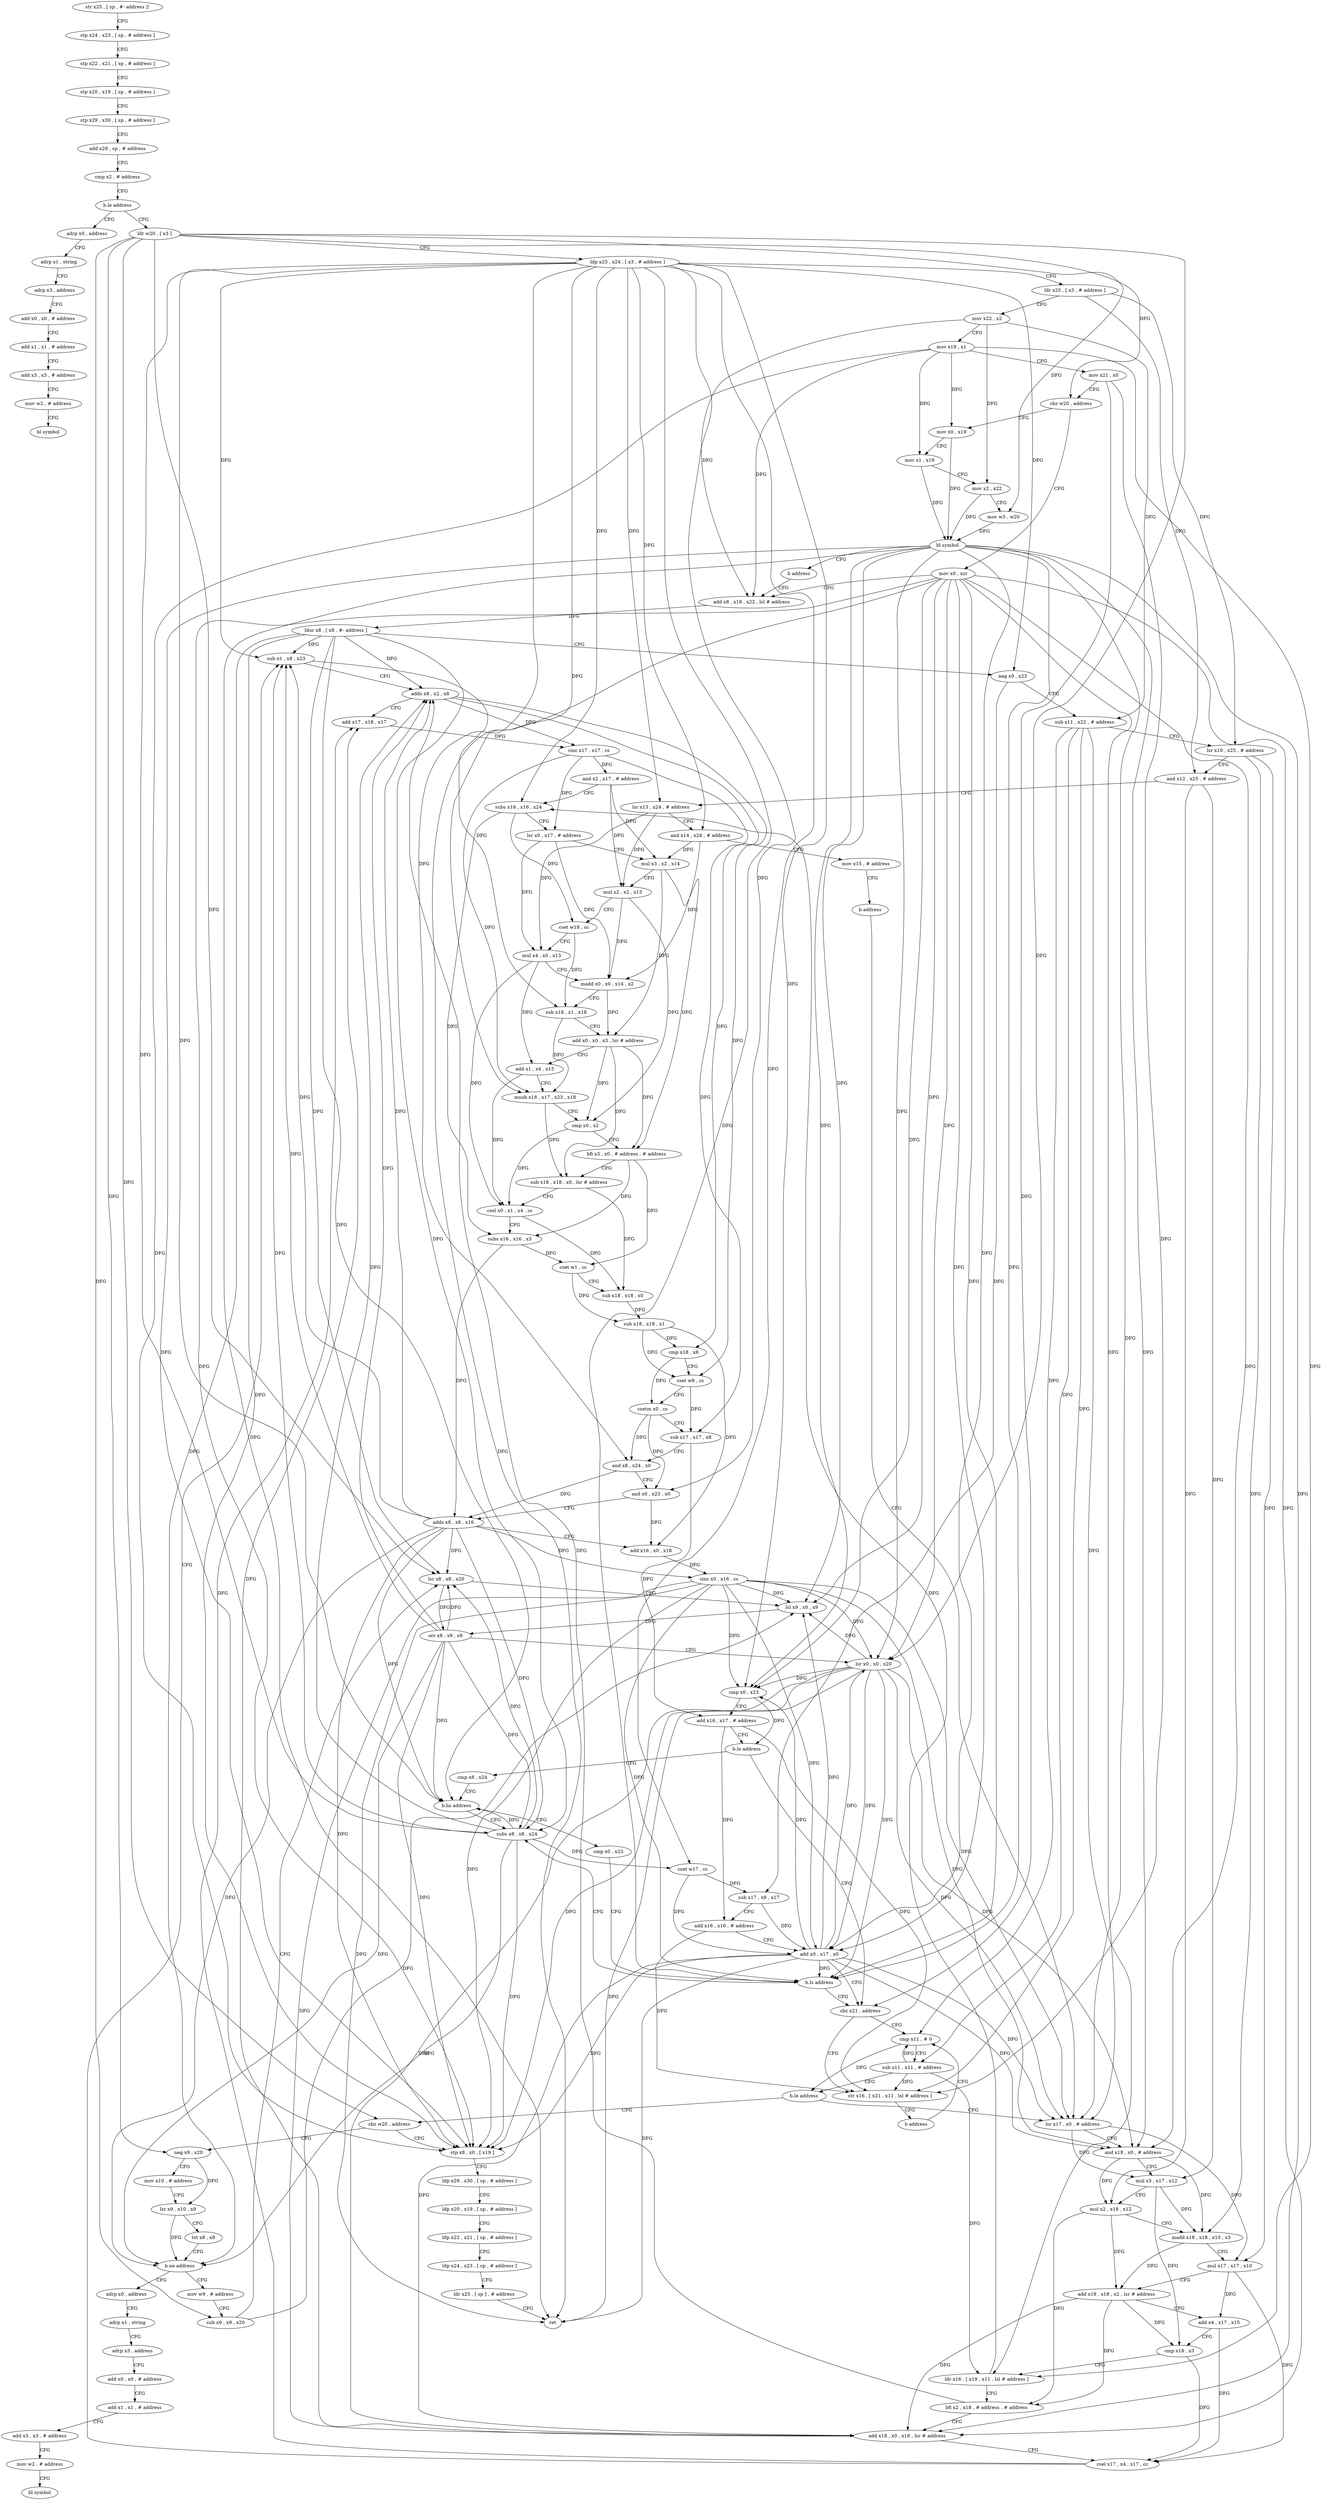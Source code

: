 digraph "func" {
"4243160" [label = "str x25 , [ sp , #- address ]!" ]
"4243164" [label = "stp x24 , x23 , [ sp , # address ]" ]
"4243168" [label = "stp x22 , x21 , [ sp , # address ]" ]
"4243172" [label = "stp x20 , x19 , [ sp , # address ]" ]
"4243176" [label = "stp x29 , x30 , [ sp , # address ]" ]
"4243180" [label = "add x29 , sp , # address" ]
"4243184" [label = "cmp x2 , # address" ]
"4243188" [label = "b.le address" ]
"4243620" [label = "adrp x0 , address" ]
"4243192" [label = "ldr w20 , [ x3 ]" ]
"4243624" [label = "adrp x1 , string" ]
"4243628" [label = "adrp x3 , address" ]
"4243632" [label = "add x0 , x0 , # address" ]
"4243636" [label = "add x1 , x1 , # address" ]
"4243640" [label = "add x3 , x3 , # address" ]
"4243644" [label = "mov w2 , # address" ]
"4243648" [label = "bl symbol" ]
"4243196" [label = "ldp x23 , x24 , [ x3 , # address ]" ]
"4243200" [label = "ldr x25 , [ x3 , # address ]" ]
"4243204" [label = "mov x22 , x2" ]
"4243208" [label = "mov x19 , x1" ]
"4243212" [label = "mov x21 , x0" ]
"4243216" [label = "cbz w20 , address" ]
"4243244" [label = "mov x0 , xzr" ]
"4243220" [label = "mov x0 , x19" ]
"4243248" [label = "add x8 , x19 , x22 , lsl # address" ]
"4243224" [label = "mov x1 , x19" ]
"4243228" [label = "mov x2 , x22" ]
"4243232" [label = "mov w3 , w20" ]
"4243236" [label = "bl symbol" ]
"4243240" [label = "b address" ]
"4243300" [label = "lsr x17 , x0 , # address" ]
"4243304" [label = "and x18 , x0 , # address" ]
"4243308" [label = "mul x3 , x17 , x12" ]
"4243312" [label = "mul x2 , x18 , x12" ]
"4243316" [label = "madd x18 , x18 , x10 , x3" ]
"4243320" [label = "mul x17 , x17 , x10" ]
"4243324" [label = "add x18 , x18 , x2 , lsr # address" ]
"4243328" [label = "add x4 , x17 , x15" ]
"4243332" [label = "cmp x18 , x3" ]
"4243336" [label = "ldr x16 , [ x19 , x11 , lsl # address ]" ]
"4243340" [label = "bfi x2 , x18 , # address , # address" ]
"4243344" [label = "add x18 , x0 , x18 , lsr # address" ]
"4243348" [label = "csel x17 , x4 , x17 , cc" ]
"4243352" [label = "sub x1 , x8 , x23" ]
"4243356" [label = "adds x8 , x2 , x8" ]
"4243360" [label = "add x17 , x18 , x17" ]
"4243364" [label = "cinc x17 , x17 , cs" ]
"4243368" [label = "and x2 , x17 , # address" ]
"4243372" [label = "subs x16 , x16 , x24" ]
"4243376" [label = "lsr x0 , x17 , # address" ]
"4243380" [label = "mul x3 , x2 , x14" ]
"4243384" [label = "mul x2 , x2 , x13" ]
"4243388" [label = "cset w18 , cc" ]
"4243392" [label = "mul x4 , x0 , x13" ]
"4243396" [label = "madd x0 , x0 , x14 , x2" ]
"4243400" [label = "sub x18 , x1 , x18" ]
"4243404" [label = "add x0 , x0 , x3 , lsr # address" ]
"4243408" [label = "add x1 , x4 , x15" ]
"4243412" [label = "msub x18 , x17 , x23 , x18" ]
"4243416" [label = "cmp x0 , x2" ]
"4243420" [label = "bfi x3 , x0 , # address , # address" ]
"4243424" [label = "sub x18 , x18 , x0 , lsr # address" ]
"4243428" [label = "csel x0 , x1 , x4 , cc" ]
"4243432" [label = "subs x16 , x16 , x3" ]
"4243436" [label = "cset w1 , cc" ]
"4243440" [label = "sub x18 , x18 , x0" ]
"4243444" [label = "sub x18 , x18 , x1" ]
"4243448" [label = "cmp x18 , x8" ]
"4243452" [label = "cset w8 , cs" ]
"4243456" [label = "csetm x0 , cs" ]
"4243460" [label = "sub x17 , x17 , x8" ]
"4243464" [label = "and x8 , x24 , x0" ]
"4243468" [label = "and x0 , x23 , x0" ]
"4243472" [label = "adds x8 , x8 , x16" ]
"4243476" [label = "add x16 , x0 , x18" ]
"4243480" [label = "cinc x0 , x16 , cs" ]
"4243484" [label = "cmp x0 , x23" ]
"4243488" [label = "add x16 , x17 , # address" ]
"4243492" [label = "b.lo address" ]
"4243532" [label = "cbz x21 , address" ]
"4243496" [label = "cmp x8 , x24" ]
"4243252" [label = "ldur x8 , [ x8 , #- address ]" ]
"4243256" [label = "neg x9 , x23" ]
"4243260" [label = "sub x11 , x22 , # address" ]
"4243264" [label = "lsr x10 , x25 , # address" ]
"4243268" [label = "and x12 , x25 , # address" ]
"4243272" [label = "lsr x13 , x24 , # address" ]
"4243276" [label = "and x14 , x24 , # address" ]
"4243280" [label = "mov x15 , # address" ]
"4243284" [label = "b address" ]
"4243288" [label = "cmp x11 , # 0" ]
"4243536" [label = "str x16 , [ x21 , x11 , lsl # address ]" ]
"4243500" [label = "b.hs address" ]
"4243512" [label = "subs x8 , x8 , x24" ]
"4243504" [label = "cmp x0 , x23" ]
"4243292" [label = "sub x11 , x11 , # address" ]
"4243296" [label = "b.le address" ]
"4243544" [label = "cbz w20 , address" ]
"4243540" [label = "b address" ]
"4243516" [label = "cset w17 , cc" ]
"4243520" [label = "sub x17 , x9 , x17" ]
"4243524" [label = "add x16 , x16 , # address" ]
"4243528" [label = "add x0 , x17 , x0" ]
"4243508" [label = "b.ls address" ]
"4243592" [label = "stp x8 , x0 , [ x19 ]" ]
"4243548" [label = "neg x9 , x20" ]
"4243596" [label = "ldp x29 , x30 , [ sp , # address ]" ]
"4243600" [label = "ldp x20 , x19 , [ sp , # address ]" ]
"4243604" [label = "ldp x22 , x21 , [ sp , # address ]" ]
"4243608" [label = "ldp x24 , x23 , [ sp , # address ]" ]
"4243612" [label = "ldr x25 , [ sp ] , # address" ]
"4243616" [label = "ret" ]
"4243552" [label = "mov x10 , # address" ]
"4243556" [label = "lsr x9 , x10 , x9" ]
"4243560" [label = "tst x8 , x9" ]
"4243564" [label = "b.ne address" ]
"4243652" [label = "adrp x0 , address" ]
"4243568" [label = "mov w9 , # address" ]
"4243656" [label = "adrp x1 , string" ]
"4243660" [label = "adrp x3 , address" ]
"4243664" [label = "add x0 , x0 , # address" ]
"4243668" [label = "add x1 , x1 , # address" ]
"4243672" [label = "add x3 , x3 , # address" ]
"4243676" [label = "mov w2 , # address" ]
"4243680" [label = "bl symbol" ]
"4243572" [label = "sub x9 , x9 , x20" ]
"4243576" [label = "lsr x8 , x8 , x20" ]
"4243580" [label = "lsl x9 , x0 , x9" ]
"4243584" [label = "orr x8 , x9 , x8" ]
"4243588" [label = "lsr x0 , x0 , x20" ]
"4243160" -> "4243164" [ label = "CFG" ]
"4243164" -> "4243168" [ label = "CFG" ]
"4243168" -> "4243172" [ label = "CFG" ]
"4243172" -> "4243176" [ label = "CFG" ]
"4243176" -> "4243180" [ label = "CFG" ]
"4243180" -> "4243184" [ label = "CFG" ]
"4243184" -> "4243188" [ label = "CFG" ]
"4243188" -> "4243620" [ label = "CFG" ]
"4243188" -> "4243192" [ label = "CFG" ]
"4243620" -> "4243624" [ label = "CFG" ]
"4243192" -> "4243196" [ label = "CFG" ]
"4243192" -> "4243216" [ label = "DFG" ]
"4243192" -> "4243232" [ label = "DFG" ]
"4243192" -> "4243544" [ label = "DFG" ]
"4243192" -> "4243548" [ label = "DFG" ]
"4243192" -> "4243572" [ label = "DFG" ]
"4243192" -> "4243576" [ label = "DFG" ]
"4243192" -> "4243588" [ label = "DFG" ]
"4243624" -> "4243628" [ label = "CFG" ]
"4243628" -> "4243632" [ label = "CFG" ]
"4243632" -> "4243636" [ label = "CFG" ]
"4243636" -> "4243640" [ label = "CFG" ]
"4243640" -> "4243644" [ label = "CFG" ]
"4243644" -> "4243648" [ label = "CFG" ]
"4243196" -> "4243200" [ label = "CFG" ]
"4243196" -> "4243256" [ label = "DFG" ]
"4243196" -> "4243352" [ label = "DFG" ]
"4243196" -> "4243412" [ label = "DFG" ]
"4243196" -> "4243468" [ label = "DFG" ]
"4243196" -> "4243484" [ label = "DFG" ]
"4243196" -> "4243508" [ label = "DFG" ]
"4243196" -> "4243272" [ label = "DFG" ]
"4243196" -> "4243276" [ label = "DFG" ]
"4243196" -> "4243372" [ label = "DFG" ]
"4243196" -> "4243464" [ label = "DFG" ]
"4243196" -> "4243500" [ label = "DFG" ]
"4243196" -> "4243512" [ label = "DFG" ]
"4243196" -> "4243516" [ label = "DFG" ]
"4243200" -> "4243204" [ label = "CFG" ]
"4243200" -> "4243264" [ label = "DFG" ]
"4243200" -> "4243268" [ label = "DFG" ]
"4243204" -> "4243208" [ label = "CFG" ]
"4243204" -> "4243228" [ label = "DFG" ]
"4243204" -> "4243248" [ label = "DFG" ]
"4243204" -> "4243260" [ label = "DFG" ]
"4243208" -> "4243212" [ label = "CFG" ]
"4243208" -> "4243220" [ label = "DFG" ]
"4243208" -> "4243224" [ label = "DFG" ]
"4243208" -> "4243248" [ label = "DFG" ]
"4243208" -> "4243336" [ label = "DFG" ]
"4243208" -> "4243592" [ label = "DFG" ]
"4243212" -> "4243216" [ label = "CFG" ]
"4243212" -> "4243532" [ label = "DFG" ]
"4243212" -> "4243536" [ label = "DFG" ]
"4243216" -> "4243244" [ label = "CFG" ]
"4243216" -> "4243220" [ label = "CFG" ]
"4243244" -> "4243248" [ label = "CFG" ]
"4243244" -> "4243300" [ label = "DFG" ]
"4243244" -> "4243304" [ label = "DFG" ]
"4243244" -> "4243344" [ label = "DFG" ]
"4243244" -> "4243484" [ label = "DFG" ]
"4243244" -> "4243508" [ label = "DFG" ]
"4243244" -> "4243592" [ label = "DFG" ]
"4243244" -> "4243616" [ label = "DFG" ]
"4243244" -> "4243528" [ label = "DFG" ]
"4243244" -> "4243580" [ label = "DFG" ]
"4243244" -> "4243588" [ label = "DFG" ]
"4243220" -> "4243224" [ label = "CFG" ]
"4243220" -> "4243236" [ label = "DFG" ]
"4243248" -> "4243252" [ label = "DFG" ]
"4243224" -> "4243228" [ label = "CFG" ]
"4243224" -> "4243236" [ label = "DFG" ]
"4243228" -> "4243232" [ label = "CFG" ]
"4243228" -> "4243236" [ label = "DFG" ]
"4243232" -> "4243236" [ label = "DFG" ]
"4243236" -> "4243240" [ label = "CFG" ]
"4243236" -> "4243300" [ label = "DFG" ]
"4243236" -> "4243304" [ label = "DFG" ]
"4243236" -> "4243344" [ label = "DFG" ]
"4243236" -> "4243484" [ label = "DFG" ]
"4243236" -> "4243508" [ label = "DFG" ]
"4243236" -> "4243592" [ label = "DFG" ]
"4243236" -> "4243616" [ label = "DFG" ]
"4243236" -> "4243528" [ label = "DFG" ]
"4243236" -> "4243580" [ label = "DFG" ]
"4243236" -> "4243588" [ label = "DFG" ]
"4243240" -> "4243248" [ label = "CFG" ]
"4243300" -> "4243304" [ label = "CFG" ]
"4243300" -> "4243308" [ label = "DFG" ]
"4243300" -> "4243320" [ label = "DFG" ]
"4243304" -> "4243308" [ label = "CFG" ]
"4243304" -> "4243312" [ label = "DFG" ]
"4243304" -> "4243316" [ label = "DFG" ]
"4243308" -> "4243312" [ label = "CFG" ]
"4243308" -> "4243316" [ label = "DFG" ]
"4243308" -> "4243332" [ label = "DFG" ]
"4243312" -> "4243316" [ label = "CFG" ]
"4243312" -> "4243324" [ label = "DFG" ]
"4243312" -> "4243340" [ label = "DFG" ]
"4243316" -> "4243320" [ label = "CFG" ]
"4243316" -> "4243324" [ label = "DFG" ]
"4243320" -> "4243324" [ label = "CFG" ]
"4243320" -> "4243328" [ label = "DFG" ]
"4243320" -> "4243348" [ label = "DFG" ]
"4243324" -> "4243328" [ label = "CFG" ]
"4243324" -> "4243332" [ label = "DFG" ]
"4243324" -> "4243340" [ label = "DFG" ]
"4243324" -> "4243344" [ label = "DFG" ]
"4243328" -> "4243332" [ label = "CFG" ]
"4243328" -> "4243348" [ label = "DFG" ]
"4243332" -> "4243336" [ label = "CFG" ]
"4243332" -> "4243348" [ label = "DFG" ]
"4243336" -> "4243340" [ label = "CFG" ]
"4243336" -> "4243372" [ label = "DFG" ]
"4243340" -> "4243344" [ label = "CFG" ]
"4243340" -> "4243356" [ label = "DFG" ]
"4243344" -> "4243348" [ label = "CFG" ]
"4243344" -> "4243360" [ label = "DFG" ]
"4243348" -> "4243352" [ label = "CFG" ]
"4243348" -> "4243360" [ label = "DFG" ]
"4243352" -> "4243356" [ label = "CFG" ]
"4243352" -> "4243400" [ label = "DFG" ]
"4243356" -> "4243360" [ label = "CFG" ]
"4243356" -> "4243448" [ label = "DFG" ]
"4243356" -> "4243452" [ label = "DFG" ]
"4243356" -> "4243364" [ label = "DFG" ]
"4243360" -> "4243364" [ label = "DFG" ]
"4243364" -> "4243368" [ label = "DFG" ]
"4243364" -> "4243376" [ label = "DFG" ]
"4243364" -> "4243412" [ label = "DFG" ]
"4243364" -> "4243460" [ label = "DFG" ]
"4243368" -> "4243372" [ label = "CFG" ]
"4243368" -> "4243380" [ label = "DFG" ]
"4243368" -> "4243384" [ label = "DFG" ]
"4243372" -> "4243376" [ label = "CFG" ]
"4243372" -> "4243432" [ label = "DFG" ]
"4243372" -> "4243388" [ label = "DFG" ]
"4243376" -> "4243380" [ label = "CFG" ]
"4243376" -> "4243392" [ label = "DFG" ]
"4243376" -> "4243396" [ label = "DFG" ]
"4243380" -> "4243384" [ label = "CFG" ]
"4243380" -> "4243404" [ label = "DFG" ]
"4243380" -> "4243420" [ label = "DFG" ]
"4243384" -> "4243388" [ label = "CFG" ]
"4243384" -> "4243396" [ label = "DFG" ]
"4243384" -> "4243416" [ label = "DFG" ]
"4243388" -> "4243392" [ label = "CFG" ]
"4243388" -> "4243400" [ label = "DFG" ]
"4243392" -> "4243396" [ label = "CFG" ]
"4243392" -> "4243408" [ label = "DFG" ]
"4243392" -> "4243428" [ label = "DFG" ]
"4243396" -> "4243400" [ label = "CFG" ]
"4243396" -> "4243404" [ label = "DFG" ]
"4243400" -> "4243404" [ label = "CFG" ]
"4243400" -> "4243412" [ label = "DFG" ]
"4243404" -> "4243408" [ label = "CFG" ]
"4243404" -> "4243416" [ label = "DFG" ]
"4243404" -> "4243420" [ label = "DFG" ]
"4243404" -> "4243424" [ label = "DFG" ]
"4243408" -> "4243412" [ label = "CFG" ]
"4243408" -> "4243428" [ label = "DFG" ]
"4243412" -> "4243416" [ label = "CFG" ]
"4243412" -> "4243424" [ label = "DFG" ]
"4243416" -> "4243420" [ label = "CFG" ]
"4243416" -> "4243428" [ label = "DFG" ]
"4243420" -> "4243424" [ label = "CFG" ]
"4243420" -> "4243432" [ label = "DFG" ]
"4243420" -> "4243436" [ label = "DFG" ]
"4243424" -> "4243428" [ label = "CFG" ]
"4243424" -> "4243440" [ label = "DFG" ]
"4243428" -> "4243432" [ label = "CFG" ]
"4243428" -> "4243440" [ label = "DFG" ]
"4243432" -> "4243436" [ label = "DFG" ]
"4243432" -> "4243472" [ label = "DFG" ]
"4243436" -> "4243440" [ label = "CFG" ]
"4243436" -> "4243444" [ label = "DFG" ]
"4243440" -> "4243444" [ label = "DFG" ]
"4243444" -> "4243448" [ label = "DFG" ]
"4243444" -> "4243452" [ label = "DFG" ]
"4243444" -> "4243476" [ label = "DFG" ]
"4243448" -> "4243452" [ label = "CFG" ]
"4243448" -> "4243456" [ label = "DFG" ]
"4243452" -> "4243456" [ label = "CFG" ]
"4243452" -> "4243460" [ label = "DFG" ]
"4243456" -> "4243460" [ label = "CFG" ]
"4243456" -> "4243464" [ label = "DFG" ]
"4243456" -> "4243468" [ label = "DFG" ]
"4243460" -> "4243464" [ label = "CFG" ]
"4243460" -> "4243488" [ label = "DFG" ]
"4243464" -> "4243468" [ label = "CFG" ]
"4243464" -> "4243472" [ label = "DFG" ]
"4243468" -> "4243472" [ label = "CFG" ]
"4243468" -> "4243476" [ label = "DFG" ]
"4243472" -> "4243476" [ label = "CFG" ]
"4243472" -> "4243356" [ label = "DFG" ]
"4243472" -> "4243352" [ label = "DFG" ]
"4243472" -> "4243500" [ label = "DFG" ]
"4243472" -> "4243512" [ label = "DFG" ]
"4243472" -> "4243592" [ label = "DFG" ]
"4243472" -> "4243564" [ label = "DFG" ]
"4243472" -> "4243576" [ label = "DFG" ]
"4243472" -> "4243480" [ label = "DFG" ]
"4243476" -> "4243480" [ label = "DFG" ]
"4243480" -> "4243484" [ label = "DFG" ]
"4243480" -> "4243300" [ label = "DFG" ]
"4243480" -> "4243304" [ label = "DFG" ]
"4243480" -> "4243344" [ label = "DFG" ]
"4243480" -> "4243508" [ label = "DFG" ]
"4243480" -> "4243592" [ label = "DFG" ]
"4243480" -> "4243616" [ label = "DFG" ]
"4243480" -> "4243528" [ label = "DFG" ]
"4243480" -> "4243580" [ label = "DFG" ]
"4243480" -> "4243588" [ label = "DFG" ]
"4243484" -> "4243488" [ label = "CFG" ]
"4243484" -> "4243492" [ label = "DFG" ]
"4243488" -> "4243492" [ label = "CFG" ]
"4243488" -> "4243536" [ label = "DFG" ]
"4243488" -> "4243524" [ label = "DFG" ]
"4243492" -> "4243532" [ label = "CFG" ]
"4243492" -> "4243496" [ label = "CFG" ]
"4243532" -> "4243288" [ label = "CFG" ]
"4243532" -> "4243536" [ label = "CFG" ]
"4243496" -> "4243500" [ label = "CFG" ]
"4243252" -> "4243256" [ label = "CFG" ]
"4243252" -> "4243352" [ label = "DFG" ]
"4243252" -> "4243356" [ label = "DFG" ]
"4243252" -> "4243500" [ label = "DFG" ]
"4243252" -> "4243512" [ label = "DFG" ]
"4243252" -> "4243592" [ label = "DFG" ]
"4243252" -> "4243564" [ label = "DFG" ]
"4243252" -> "4243576" [ label = "DFG" ]
"4243256" -> "4243260" [ label = "CFG" ]
"4243256" -> "4243520" [ label = "DFG" ]
"4243260" -> "4243264" [ label = "CFG" ]
"4243260" -> "4243336" [ label = "DFG" ]
"4243260" -> "4243288" [ label = "DFG" ]
"4243260" -> "4243292" [ label = "DFG" ]
"4243260" -> "4243536" [ label = "DFG" ]
"4243264" -> "4243268" [ label = "CFG" ]
"4243264" -> "4243316" [ label = "DFG" ]
"4243264" -> "4243320" [ label = "DFG" ]
"4243268" -> "4243272" [ label = "CFG" ]
"4243268" -> "4243308" [ label = "DFG" ]
"4243268" -> "4243312" [ label = "DFG" ]
"4243272" -> "4243276" [ label = "CFG" ]
"4243272" -> "4243384" [ label = "DFG" ]
"4243272" -> "4243392" [ label = "DFG" ]
"4243276" -> "4243280" [ label = "CFG" ]
"4243276" -> "4243380" [ label = "DFG" ]
"4243276" -> "4243396" [ label = "DFG" ]
"4243280" -> "4243284" [ label = "CFG" ]
"4243284" -> "4243300" [ label = "CFG" ]
"4243288" -> "4243292" [ label = "CFG" ]
"4243288" -> "4243296" [ label = "DFG" ]
"4243536" -> "4243540" [ label = "CFG" ]
"4243500" -> "4243512" [ label = "CFG" ]
"4243500" -> "4243504" [ label = "CFG" ]
"4243512" -> "4243516" [ label = "DFG" ]
"4243512" -> "4243356" [ label = "DFG" ]
"4243512" -> "4243352" [ label = "DFG" ]
"4243512" -> "4243500" [ label = "DFG" ]
"4243512" -> "4243592" [ label = "DFG" ]
"4243512" -> "4243564" [ label = "DFG" ]
"4243512" -> "4243576" [ label = "DFG" ]
"4243504" -> "4243508" [ label = "CFG" ]
"4243292" -> "4243296" [ label = "CFG" ]
"4243292" -> "4243336" [ label = "DFG" ]
"4243292" -> "4243288" [ label = "DFG" ]
"4243292" -> "4243536" [ label = "DFG" ]
"4243296" -> "4243544" [ label = "CFG" ]
"4243296" -> "4243300" [ label = "CFG" ]
"4243544" -> "4243592" [ label = "CFG" ]
"4243544" -> "4243548" [ label = "CFG" ]
"4243540" -> "4243288" [ label = "CFG" ]
"4243516" -> "4243520" [ label = "DFG" ]
"4243516" -> "4243528" [ label = "DFG" ]
"4243520" -> "4243524" [ label = "CFG" ]
"4243520" -> "4243528" [ label = "DFG" ]
"4243524" -> "4243528" [ label = "CFG" ]
"4243524" -> "4243536" [ label = "DFG" ]
"4243528" -> "4243532" [ label = "CFG" ]
"4243528" -> "4243300" [ label = "DFG" ]
"4243528" -> "4243304" [ label = "DFG" ]
"4243528" -> "4243592" [ label = "DFG" ]
"4243528" -> "4243344" [ label = "DFG" ]
"4243528" -> "4243484" [ label = "DFG" ]
"4243528" -> "4243508" [ label = "DFG" ]
"4243528" -> "4243616" [ label = "DFG" ]
"4243528" -> "4243580" [ label = "DFG" ]
"4243528" -> "4243588" [ label = "DFG" ]
"4243508" -> "4243532" [ label = "CFG" ]
"4243508" -> "4243512" [ label = "CFG" ]
"4243592" -> "4243596" [ label = "CFG" ]
"4243548" -> "4243552" [ label = "CFG" ]
"4243548" -> "4243556" [ label = "DFG" ]
"4243596" -> "4243600" [ label = "CFG" ]
"4243600" -> "4243604" [ label = "CFG" ]
"4243604" -> "4243608" [ label = "CFG" ]
"4243608" -> "4243612" [ label = "CFG" ]
"4243612" -> "4243616" [ label = "CFG" ]
"4243552" -> "4243556" [ label = "CFG" ]
"4243556" -> "4243560" [ label = "CFG" ]
"4243556" -> "4243564" [ label = "DFG" ]
"4243560" -> "4243564" [ label = "CFG" ]
"4243564" -> "4243652" [ label = "CFG" ]
"4243564" -> "4243568" [ label = "CFG" ]
"4243652" -> "4243656" [ label = "CFG" ]
"4243568" -> "4243572" [ label = "CFG" ]
"4243656" -> "4243660" [ label = "CFG" ]
"4243660" -> "4243664" [ label = "CFG" ]
"4243664" -> "4243668" [ label = "CFG" ]
"4243668" -> "4243672" [ label = "CFG" ]
"4243672" -> "4243676" [ label = "CFG" ]
"4243676" -> "4243680" [ label = "CFG" ]
"4243572" -> "4243576" [ label = "CFG" ]
"4243572" -> "4243580" [ label = "DFG" ]
"4243576" -> "4243580" [ label = "CFG" ]
"4243576" -> "4243584" [ label = "DFG" ]
"4243580" -> "4243584" [ label = "DFG" ]
"4243584" -> "4243588" [ label = "CFG" ]
"4243584" -> "4243356" [ label = "DFG" ]
"4243584" -> "4243512" [ label = "DFG" ]
"4243584" -> "4243592" [ label = "DFG" ]
"4243584" -> "4243352" [ label = "DFG" ]
"4243584" -> "4243500" [ label = "DFG" ]
"4243584" -> "4243564" [ label = "DFG" ]
"4243584" -> "4243576" [ label = "DFG" ]
"4243588" -> "4243592" [ label = "DFG" ]
"4243588" -> "4243300" [ label = "DFG" ]
"4243588" -> "4243304" [ label = "DFG" ]
"4243588" -> "4243528" [ label = "DFG" ]
"4243588" -> "4243344" [ label = "DFG" ]
"4243588" -> "4243484" [ label = "DFG" ]
"4243588" -> "4243508" [ label = "DFG" ]
"4243588" -> "4243616" [ label = "DFG" ]
"4243588" -> "4243580" [ label = "DFG" ]
}
